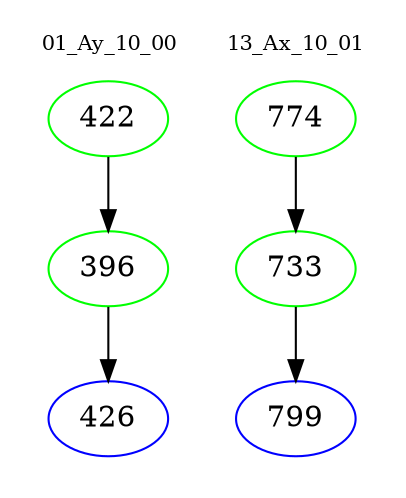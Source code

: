 digraph{
subgraph cluster_0 {
color = white
label = "01_Ay_10_00";
fontsize=10;
T0_422 [label="422", color="green"]
T0_422 -> T0_396 [color="black"]
T0_396 [label="396", color="green"]
T0_396 -> T0_426 [color="black"]
T0_426 [label="426", color="blue"]
}
subgraph cluster_1 {
color = white
label = "13_Ax_10_01";
fontsize=10;
T1_774 [label="774", color="green"]
T1_774 -> T1_733 [color="black"]
T1_733 [label="733", color="green"]
T1_733 -> T1_799 [color="black"]
T1_799 [label="799", color="blue"]
}
}
